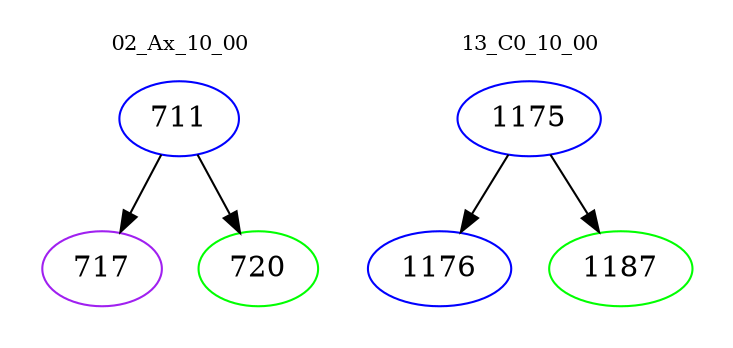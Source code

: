 digraph{
subgraph cluster_0 {
color = white
label = "02_Ax_10_00";
fontsize=10;
T0_711 [label="711", color="blue"]
T0_711 -> T0_717 [color="black"]
T0_717 [label="717", color="purple"]
T0_711 -> T0_720 [color="black"]
T0_720 [label="720", color="green"]
}
subgraph cluster_1 {
color = white
label = "13_C0_10_00";
fontsize=10;
T1_1175 [label="1175", color="blue"]
T1_1175 -> T1_1176 [color="black"]
T1_1176 [label="1176", color="blue"]
T1_1175 -> T1_1187 [color="black"]
T1_1187 [label="1187", color="green"]
}
}
